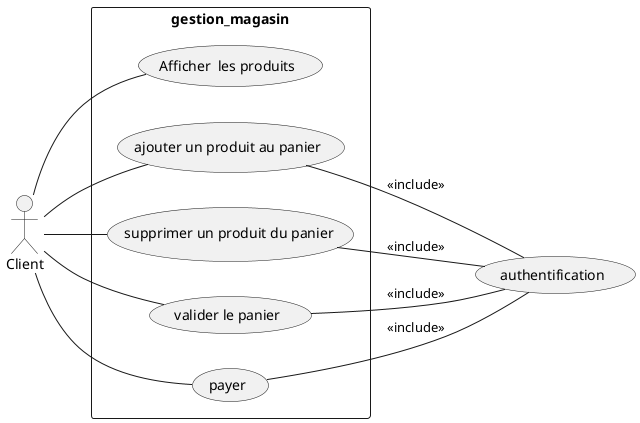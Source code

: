 @startuml gestion_magasin
left to right direction


actor Client

rectangle gestion_magasin{
    usecase "Afficher  les produits" as UC8
    usecase "ajouter un produit au panier" as UC9
    usecase "supprimer un produit du panier" as UC10
    usecase "valider le panier" as UC11
    usecase "payer" as UC12
}


usecase "authentification" as Auth



UC9 -- (Auth) : <<include>>
UC10 -- (Auth) : <<include>>
UC11 -- (Auth) : <<include>>
UC12 -- (Auth) : <<include>>



Client  -- UC8
Client  -- UC9
Client  -- UC10
Client  -- UC11
Client  -- UC12






@enduml